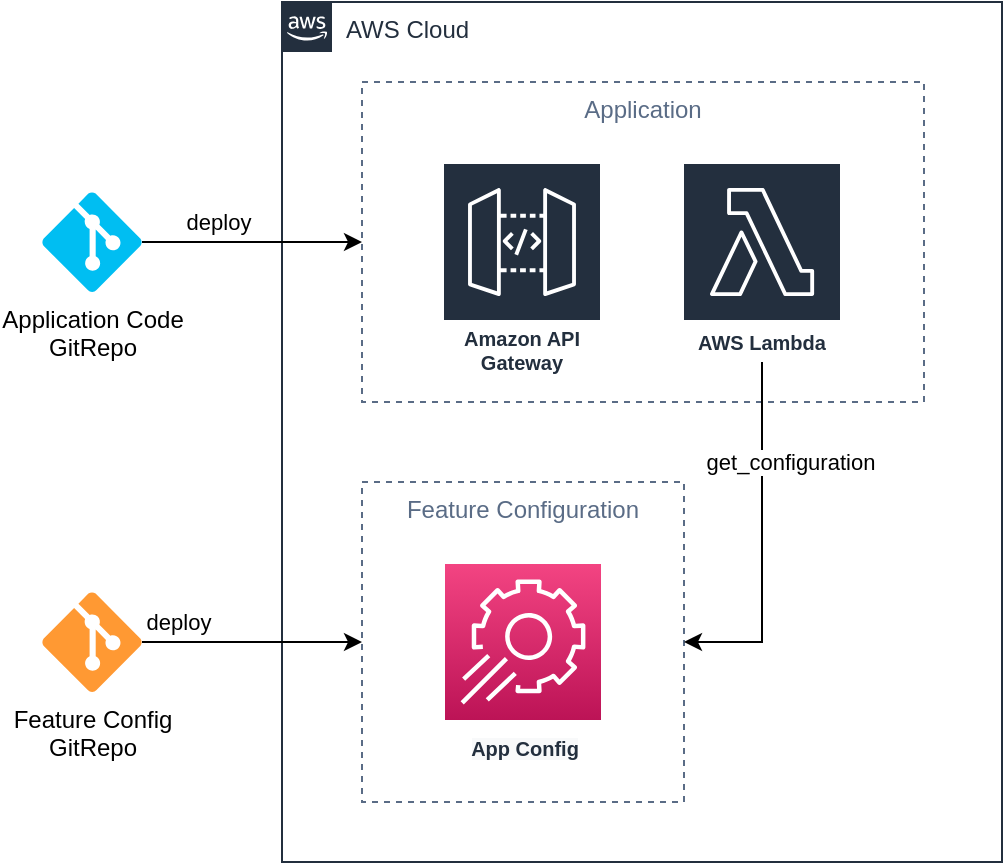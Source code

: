 <mxfile version="14.7.4" type="embed"><diagram id="CfBKSOP_LjsCvrB44fzj" name="Page-1"><mxGraphModel dx="1637" dy="847" grid="1" gridSize="10" guides="1" tooltips="1" connect="1" arrows="1" fold="1" page="1" pageScale="1" pageWidth="827" pageHeight="1169" math="0" shadow="0"><root><mxCell id="0"/><mxCell id="1" parent="0"/><mxCell id="7" value="AWS Cloud" style="points=[[0,0],[0.25,0],[0.5,0],[0.75,0],[1,0],[1,0.25],[1,0.5],[1,0.75],[1,1],[0.75,1],[0.5,1],[0.25,1],[0,1],[0,0.75],[0,0.5],[0,0.25]];outlineConnect=0;gradientColor=none;html=1;whiteSpace=wrap;fontSize=12;fontStyle=0;shape=mxgraph.aws4.group;grIcon=mxgraph.aws4.group_aws_cloud_alt;strokeColor=#232F3E;fillColor=none;verticalAlign=top;align=left;spacingLeft=30;fontColor=#232F3E;dashed=0;" vertex="1" parent="1"><mxGeometry x="160" y="40" width="360" height="430" as="geometry"/></mxCell><mxCell id="24" style="edgeStyle=orthogonalEdgeStyle;rounded=0;orthogonalLoop=1;jettySize=auto;html=1;entryX=0;entryY=0.5;entryDx=0;entryDy=0;" edge="1" parent="1" source="10" target="6"><mxGeometry relative="1" as="geometry"/></mxCell><mxCell id="25" value="deploy" style="edgeLabel;html=1;align=center;verticalAlign=middle;resizable=0;points=[];" vertex="1" connectable="0" parent="24"><mxGeometry x="-0.309" y="1" relative="1" as="geometry"><mxPoint y="-9" as="offset"/></mxGeometry></mxCell><mxCell id="10" value="Application Code&lt;br&gt;GitRepo" style="verticalLabelPosition=bottom;html=1;verticalAlign=top;align=center;strokeColor=none;fillColor=#00BEF2;shape=mxgraph.azure.git_repository;" vertex="1" parent="1"><mxGeometry x="40" y="135" width="50" height="50" as="geometry"/></mxCell><mxCell id="21" style="edgeStyle=orthogonalEdgeStyle;rounded=0;orthogonalLoop=1;jettySize=auto;html=1;entryX=0;entryY=0.5;entryDx=0;entryDy=0;" edge="1" parent="1" source="11" target="13"><mxGeometry relative="1" as="geometry"/></mxCell><mxCell id="26" value="deploy" style="edgeLabel;html=1;align=center;verticalAlign=middle;resizable=0;points=[];" vertex="1" connectable="0" parent="21"><mxGeometry x="-0.451" y="1" relative="1" as="geometry"><mxPoint x="-12" y="-9" as="offset"/></mxGeometry></mxCell><mxCell id="11" value="Feature Config&lt;br&gt;GitRepo" style="verticalLabelPosition=bottom;html=1;verticalAlign=top;align=center;strokeColor=none;shape=mxgraph.azure.git_repository;fillColor=#FF9933;" vertex="1" parent="1"><mxGeometry x="40" y="335" width="50" height="50" as="geometry"/></mxCell><mxCell id="15" value="" style="group" vertex="1" connectable="0" parent="1"><mxGeometry x="200" y="80" width="281" height="160" as="geometry"/></mxCell><mxCell id="6" value="Application" style="fillColor=none;strokeColor=#5A6C86;dashed=1;verticalAlign=top;fontStyle=0;fontColor=#5A6C86;" vertex="1" parent="15"><mxGeometry width="281" height="160" as="geometry"/></mxCell><mxCell id="12" value="Amazon API Gateway" style="outlineConnect=0;fontColor=#232F3E;gradientColor=none;strokeColor=#ffffff;fillColor=#232F3E;dashed=0;verticalLabelPosition=middle;verticalAlign=bottom;align=center;html=1;whiteSpace=wrap;fontSize=10;fontStyle=1;spacing=3;shape=mxgraph.aws4.productIcon;prIcon=mxgraph.aws4.api_gateway;" vertex="1" parent="15"><mxGeometry x="40" y="40" width="80" height="110" as="geometry"/></mxCell><mxCell id="2" value="AWS Lambda" style="outlineConnect=0;fontColor=#232F3E;gradientColor=none;strokeColor=#ffffff;fillColor=#232F3E;dashed=0;verticalLabelPosition=middle;verticalAlign=bottom;align=center;html=1;whiteSpace=wrap;fontSize=10;fontStyle=1;spacing=3;shape=mxgraph.aws4.productIcon;prIcon=mxgraph.aws4.lambda;" vertex="1" parent="15"><mxGeometry x="160" y="40" width="80" height="100" as="geometry"/></mxCell><mxCell id="20" value="" style="group" vertex="1" connectable="0" parent="1"><mxGeometry x="253" y="280" width="161" height="160" as="geometry"/></mxCell><mxCell id="28" value="" style="group" vertex="1" connectable="0" parent="20"><mxGeometry x="-53" width="161" height="160" as="geometry"/></mxCell><mxCell id="13" value="Feature Configuration" style="fillColor=none;strokeColor=#5A6C86;dashed=1;verticalAlign=top;fontStyle=0;fontColor=#5A6C86;" vertex="1" parent="28"><mxGeometry width="161" height="160" as="geometry"/></mxCell><mxCell id="3" value="&lt;span style=&quot;color: rgb(35 , 47 , 62) ; font-family: &amp;#34;helvetica&amp;#34; ; font-size: 10px ; font-style: normal ; font-weight: 700 ; letter-spacing: normal ; text-align: center ; text-indent: 0px ; text-transform: none ; word-spacing: 0px ; background-color: rgb(248 , 249 , 250) ; display: inline ; float: none&quot;&gt;App Config&lt;br&gt;&lt;/span&gt;" style="points=[[0,0,0],[0.25,0,0],[0.5,0,0],[0.75,0,0],[1,0,0],[0,1,0],[0.25,1,0],[0.5,1,0],[0.75,1,0],[1,1,0],[0,0.25,0],[0,0.5,0],[0,0.75,0],[1,0.25,0],[1,0.5,0],[1,0.75,0]];points=[[0,0,0],[0.25,0,0],[0.5,0,0],[0.75,0,0],[1,0,0],[0,1,0],[0.25,1,0],[0.5,1,0],[0.75,1,0],[1,1,0],[0,0.25,0],[0,0.5,0],[0,0.75,0],[1,0.25,0],[1,0.5,0],[1,0.75,0]];outlineConnect=0;fontColor=#232F3E;gradientColor=#F34482;gradientDirection=north;fillColor=#BC1356;strokeColor=#ffffff;dashed=0;verticalLabelPosition=bottom;verticalAlign=top;align=center;html=1;fontSize=12;fontStyle=0;aspect=fixed;shape=mxgraph.aws4.resourceIcon;resIcon=mxgraph.aws4.app_config;" vertex="1" parent="28"><mxGeometry x="41.5" y="41" width="78" height="78" as="geometry"/></mxCell><mxCell id="27" style="edgeStyle=orthogonalEdgeStyle;rounded=0;orthogonalLoop=1;jettySize=auto;html=1;entryX=1;entryY=0.5;entryDx=0;entryDy=0;" edge="1" parent="1" source="2" target="13"><mxGeometry relative="1" as="geometry"/></mxCell><mxCell id="29" value="get_configuration" style="edgeLabel;html=1;align=center;verticalAlign=middle;resizable=0;points=[];" vertex="1" connectable="0" parent="27"><mxGeometry x="-0.419" y="1" relative="1" as="geometry"><mxPoint x="13" y="-2" as="offset"/></mxGeometry></mxCell></root></mxGraphModel></diagram></mxfile>